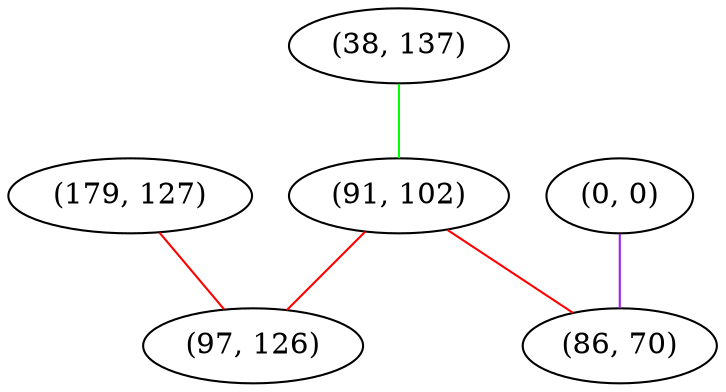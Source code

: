 graph "" {
"(179, 127)";
"(38, 137)";
"(0, 0)";
"(91, 102)";
"(86, 70)";
"(97, 126)";
"(179, 127)" -- "(97, 126)"  [color=red, key=0, weight=1];
"(38, 137)" -- "(91, 102)"  [color=green, key=0, weight=2];
"(0, 0)" -- "(86, 70)"  [color=purple, key=0, weight=4];
"(91, 102)" -- "(97, 126)"  [color=red, key=0, weight=1];
"(91, 102)" -- "(86, 70)"  [color=red, key=0, weight=1];
}
